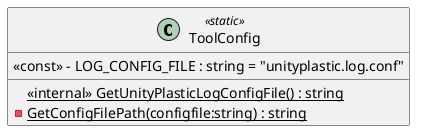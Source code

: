 @startuml
class ToolConfig <<static>> {
    <<internal>> {static} GetUnityPlasticLogConfigFile() : string
    {static} - GetConfigFilePath(configfile:string) : string
    <<const>> - LOG_CONFIG_FILE : string = "unityplastic.log.conf"
}
@enduml
